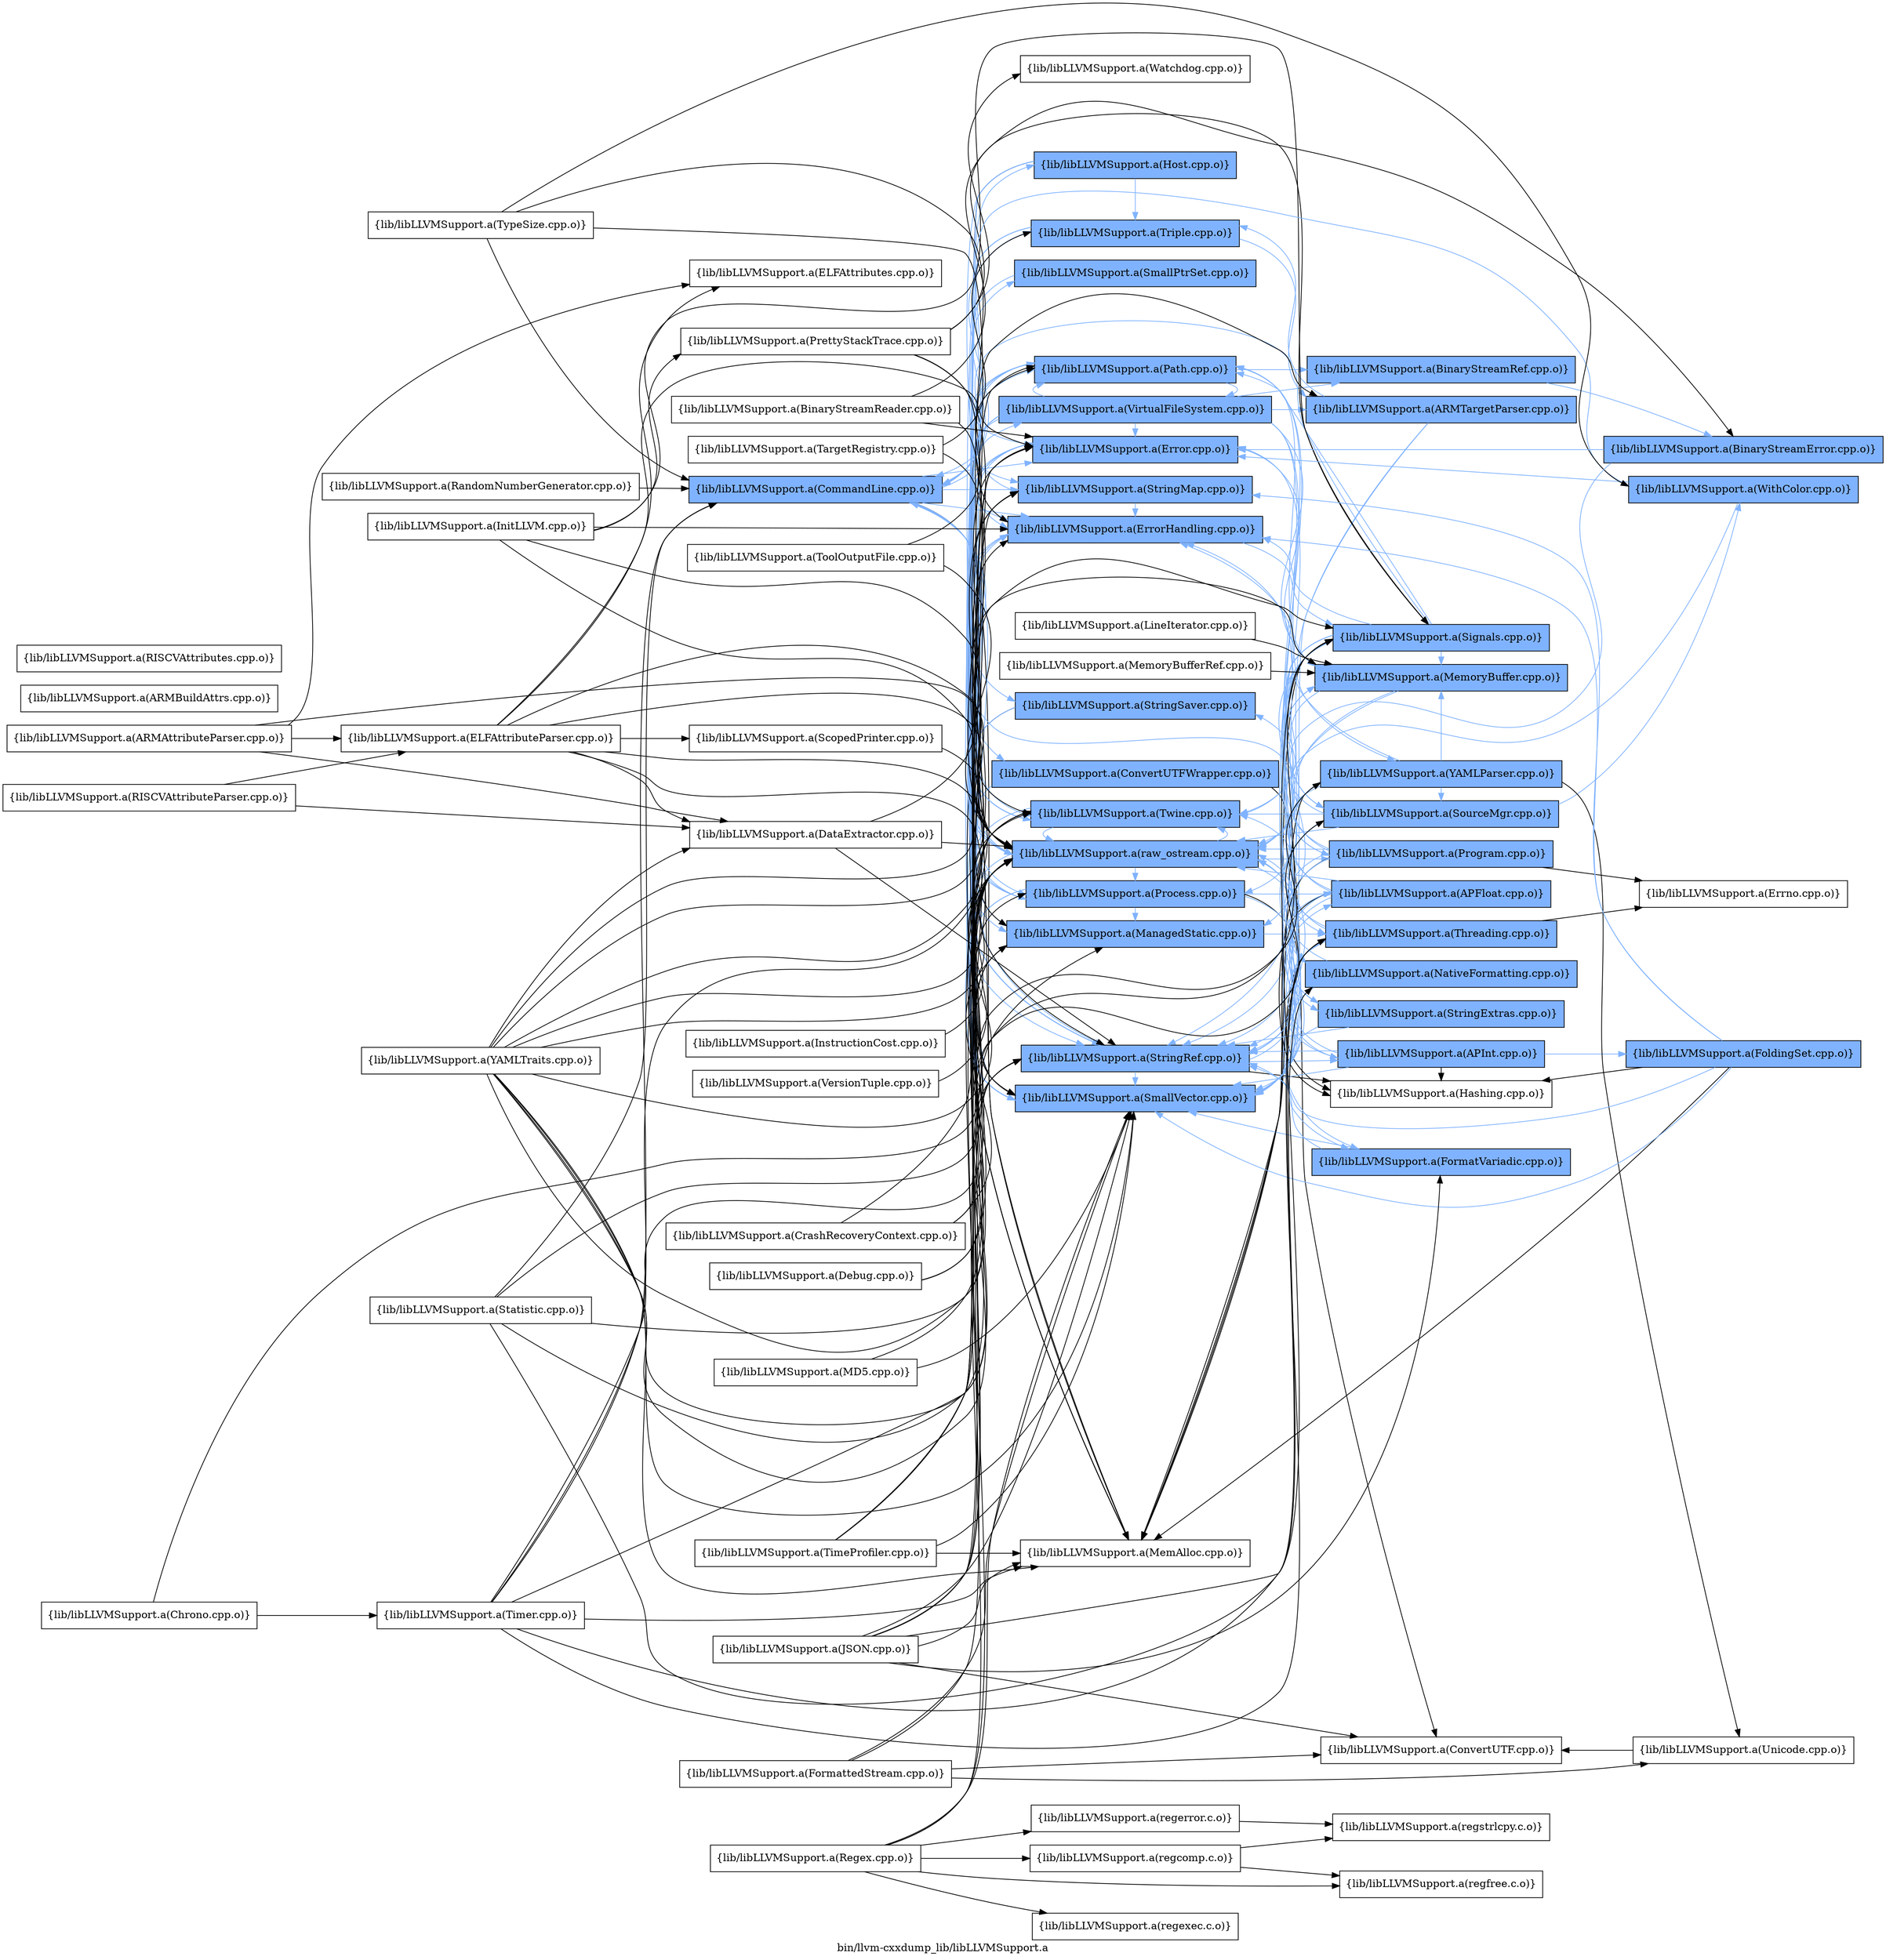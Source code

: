 digraph "bin/llvm-cxxdump_lib/libLLVMSupport.a" {
	label="bin/llvm-cxxdump_lib/libLLVMSupport.a";
	rankdir=LR;
	{ rank=same; Node0x55d2ca1a3af8;  }
	{ rank=same; Node0x55d2ca1a2f18; Node0x55d2ca1a6618; Node0x55d2ca1a5a38; Node0x55d2ca19edc8; Node0x55d2ca19e5f8; Node0x55d2ca1a0538; Node0x55d2ca1a4db8; Node0x55d2ca1a2c48; Node0x55d2ca1a38c8; Node0x55d2ca1a2608; Node0x55d2ca19fb38; Node0x55d2ca1a72e8; Node0x55d2ca1a6e38; Node0x55d2ca19fb88; Node0x55d2ca19f408; Node0x55d2ca19f6d8; Node0x55d2ca1a05d8;  }
	{ rank=same; Node0x55d2ca1a7338; Node0x55d2ca19f1d8; Node0x55d2ca1a5808; Node0x55d2ca1a1988; Node0x55d2ca1a2018; Node0x55d2ca1a0718; Node0x55d2ca19ffe8; Node0x55d2ca1a4818; Node0x55d2ca19df18; Node0x55d2ca1a32d8; Node0x55d2ca19de78; Node0x55d2ca19fe08; Node0x55d2ca1a2838; Node0x55d2ca19ed28; Node0x55d2ca19e788;  }
	{ rank=same; Node0x55d2ca1a3af8;  }
	{ rank=same; Node0x55d2ca1a2f18; Node0x55d2ca1a6618; Node0x55d2ca1a5a38; Node0x55d2ca19edc8; Node0x55d2ca19e5f8; Node0x55d2ca1a0538; Node0x55d2ca1a4db8; Node0x55d2ca1a2c48; Node0x55d2ca1a38c8; Node0x55d2ca1a2608; Node0x55d2ca19fb38; Node0x55d2ca1a72e8; Node0x55d2ca1a6e38; Node0x55d2ca19fb88; Node0x55d2ca19f408; Node0x55d2ca19f6d8; Node0x55d2ca1a05d8;  }
	{ rank=same; Node0x55d2ca1a7338; Node0x55d2ca19f1d8; Node0x55d2ca1a5808; Node0x55d2ca1a1988; Node0x55d2ca1a2018; Node0x55d2ca1a0718; Node0x55d2ca19ffe8; Node0x55d2ca1a4818; Node0x55d2ca19df18; Node0x55d2ca1a32d8; Node0x55d2ca19de78; Node0x55d2ca19fe08; Node0x55d2ca1a2838; Node0x55d2ca19ed28; Node0x55d2ca19e788;  }

	Node0x55d2ca1a3af8 [shape=record,shape=box,group=1,style=filled,fillcolor="0.600000 0.5 1",label="{lib/libLLVMSupport.a(CommandLine.cpp.o)}"];
	Node0x55d2ca1a3af8 -> Node0x55d2ca1a2f18[color="0.600000 0.5 1"];
	Node0x55d2ca1a3af8 -> Node0x55d2ca1a6618[color="0.600000 0.5 1"];
	Node0x55d2ca1a3af8 -> Node0x55d2ca1a5a38[color="0.600000 0.5 1"];
	Node0x55d2ca1a3af8 -> Node0x55d2ca19edc8[color="0.600000 0.5 1"];
	Node0x55d2ca1a3af8 -> Node0x55d2ca19e5f8;
	Node0x55d2ca1a3af8 -> Node0x55d2ca1a0538[color="0.600000 0.5 1"];
	Node0x55d2ca1a3af8 -> Node0x55d2ca1a4db8[color="0.600000 0.5 1"];
	Node0x55d2ca1a3af8 -> Node0x55d2ca1a2c48[color="0.600000 0.5 1"];
	Node0x55d2ca1a3af8 -> Node0x55d2ca1a38c8[color="0.600000 0.5 1"];
	Node0x55d2ca1a3af8 -> Node0x55d2ca1a2608[color="0.600000 0.5 1"];
	Node0x55d2ca1a3af8 -> Node0x55d2ca19fb38[color="0.600000 0.5 1"];
	Node0x55d2ca1a3af8 -> Node0x55d2ca1a72e8[color="0.600000 0.5 1"];
	Node0x55d2ca1a3af8 -> Node0x55d2ca1a6e38[color="0.600000 0.5 1"];
	Node0x55d2ca1a3af8 -> Node0x55d2ca19fb88[color="0.600000 0.5 1"];
	Node0x55d2ca1a3af8 -> Node0x55d2ca19f408[color="0.600000 0.5 1"];
	Node0x55d2ca1a3af8 -> Node0x55d2ca19f6d8[color="0.600000 0.5 1"];
	Node0x55d2ca1a3af8 -> Node0x55d2ca1a05d8[color="0.600000 0.5 1"];
	Node0x55d2ca1a6618 [shape=record,shape=box,group=1,style=filled,fillcolor="0.600000 0.5 1",label="{lib/libLLVMSupport.a(Error.cpp.o)}"];
	Node0x55d2ca1a6618 -> Node0x55d2ca1a5a38[color="0.600000 0.5 1"];
	Node0x55d2ca1a6618 -> Node0x55d2ca19edc8[color="0.600000 0.5 1"];
	Node0x55d2ca1a6618 -> Node0x55d2ca1a4db8[color="0.600000 0.5 1"];
	Node0x55d2ca1a6618 -> Node0x55d2ca1a72e8[color="0.600000 0.5 1"];
	Node0x55d2ca1a6618 -> Node0x55d2ca19fb88[color="0.600000 0.5 1"];
	Node0x55d2ca19f688 [shape=record,shape=box,group=0,label="{lib/libLLVMSupport.a(InitLLVM.cpp.o)}"];
	Node0x55d2ca19f688 -> Node0x55d2ca1a5a38;
	Node0x55d2ca19f688 -> Node0x55d2ca19edc8;
	Node0x55d2ca19f688 -> Node0x55d2ca19e5f8;
	Node0x55d2ca19f688 -> Node0x55d2ca1a22e8;
	Node0x55d2ca19f688 -> Node0x55d2ca19f1d8;
	Node0x55d2ca1a4db8 [shape=record,shape=box,group=1,style=filled,fillcolor="0.600000 0.5 1",label="{lib/libLLVMSupport.a(SmallVector.cpp.o)}"];
	Node0x55d2ca1a4db8 -> Node0x55d2ca1a5a38[color="0.600000 0.5 1"];
	Node0x55d2ca1a2608 [shape=record,shape=box,group=1,style=filled,fillcolor="0.600000 0.5 1",label="{lib/libLLVMSupport.a(StringRef.cpp.o)}"];
	Node0x55d2ca1a2608 -> Node0x55d2ca1a6618[color="0.600000 0.5 1"];
	Node0x55d2ca1a2608 -> Node0x55d2ca1a4db8[color="0.600000 0.5 1"];
	Node0x55d2ca1a2608 -> Node0x55d2ca1a1988[color="0.600000 0.5 1"];
	Node0x55d2ca1a2608 -> Node0x55d2ca1a2018[color="0.600000 0.5 1"];
	Node0x55d2ca1a2608 -> Node0x55d2ca1a0718;
	Node0x55d2ca19e698 [shape=record,shape=box,group=1,style=filled,fillcolor="0.600000 0.5 1",label="{lib/libLLVMSupport.a(WithColor.cpp.o)}"];
	Node0x55d2ca19e698 -> Node0x55d2ca1a3af8[color="0.600000 0.5 1"];
	Node0x55d2ca19e698 -> Node0x55d2ca1a6618[color="0.600000 0.5 1"];
	Node0x55d2ca19e698 -> Node0x55d2ca19fb88[color="0.600000 0.5 1"];
	Node0x55d2ca19fb88 [shape=record,shape=box,group=1,style=filled,fillcolor="0.600000 0.5 1",label="{lib/libLLVMSupport.a(raw_ostream.cpp.o)}"];
	Node0x55d2ca19fb88 -> Node0x55d2ca1a6618[color="0.600000 0.5 1"];
	Node0x55d2ca19fb88 -> Node0x55d2ca1a5a38[color="0.600000 0.5 1"];
	Node0x55d2ca19fb88 -> Node0x55d2ca19fe08[color="0.600000 0.5 1"];
	Node0x55d2ca19fb88 -> Node0x55d2ca1a2838[color="0.600000 0.5 1"];
	Node0x55d2ca19fb88 -> Node0x55d2ca1a4db8[color="0.600000 0.5 1"];
	Node0x55d2ca19fb88 -> Node0x55d2ca1a72e8[color="0.600000 0.5 1"];
	Node0x55d2ca19fb88 -> Node0x55d2ca19f6d8[color="0.600000 0.5 1"];
	Node0x55d2ca19fb88 -> Node0x55d2ca1a05d8[color="0.600000 0.5 1"];
	Node0x55d2ca19fb88 -> Node0x55d2ca19ed28[color="0.600000 0.5 1"];
	Node0x55d2ca19fef8 [shape=record,shape=box,group=0,label="{lib/libLLVMSupport.a(TargetRegistry.cpp.o)}"];
	Node0x55d2ca19fef8 -> Node0x55d2ca19fb38;
	Node0x55d2ca19fef8 -> Node0x55d2ca19fb88;
	Node0x55d2ca19df18 [shape=record,shape=box,group=1,style=filled,fillcolor="0.600000 0.5 1",label="{lib/libLLVMSupport.a(MemoryBuffer.cpp.o)}"];
	Node0x55d2ca19df18 -> Node0x55d2ca1a6618[color="0.600000 0.5 1"];
	Node0x55d2ca19df18 -> Node0x55d2ca1a4db8[color="0.600000 0.5 1"];
	Node0x55d2ca19df18 -> Node0x55d2ca1a72e8[color="0.600000 0.5 1"];
	Node0x55d2ca19df18 -> Node0x55d2ca19f6d8[color="0.600000 0.5 1"];
	Node0x55d2ca19df18 -> Node0x55d2ca1a05d8[color="0.600000 0.5 1"];
	Node0x55d2ca19df18 -> Node0x55d2ca19ed28[color="0.600000 0.5 1"];
	Node0x55d2ca1a72e8 [shape=record,shape=box,group=1,style=filled,fillcolor="0.600000 0.5 1",label="{lib/libLLVMSupport.a(Twine.cpp.o)}"];
	Node0x55d2ca1a72e8 -> Node0x55d2ca1a4db8[color="0.600000 0.5 1"];
	Node0x55d2ca1a72e8 -> Node0x55d2ca19fb88[color="0.600000 0.5 1"];
	Node0x55d2ca19f6d8 [shape=record,shape=box,group=1,style=filled,fillcolor="0.600000 0.5 1",label="{lib/libLLVMSupport.a(Path.cpp.o)}"];
	Node0x55d2ca19f6d8 -> Node0x55d2ca1a4818[color="0.600000 0.5 1"];
	Node0x55d2ca19f6d8 -> Node0x55d2ca1a6618[color="0.600000 0.5 1"];
	Node0x55d2ca19f6d8 -> Node0x55d2ca1a4db8[color="0.600000 0.5 1"];
	Node0x55d2ca19f6d8 -> Node0x55d2ca1a2608[color="0.600000 0.5 1"];
	Node0x55d2ca19f6d8 -> Node0x55d2ca1a72e8[color="0.600000 0.5 1"];
	Node0x55d2ca19f6d8 -> Node0x55d2ca1a6e38[color="0.600000 0.5 1"];
	Node0x55d2ca19f6d8 -> Node0x55d2ca1a05d8[color="0.600000 0.5 1"];
	Node0x55d2ca19edc8 [shape=record,shape=box,group=1,style=filled,fillcolor="0.600000 0.5 1",label="{lib/libLLVMSupport.a(ManagedStatic.cpp.o)}"];
	Node0x55d2ca19edc8 -> Node0x55d2ca1a5808[color="0.600000 0.5 1"];
	Node0x55d2ca1a5a38 [shape=record,shape=box,group=1,style=filled,fillcolor="0.600000 0.5 1",label="{lib/libLLVMSupport.a(ErrorHandling.cpp.o)}"];
	Node0x55d2ca1a5a38 -> Node0x55d2ca1a72e8[color="0.600000 0.5 1"];
	Node0x55d2ca1a5a38 -> Node0x55d2ca19fb88[color="0.600000 0.5 1"];
	Node0x55d2ca1a5a38 -> Node0x55d2ca19f1d8[color="0.600000 0.5 1"];
	Node0x55d2ca19fb38 [shape=record,shape=box,group=1,style=filled,fillcolor="0.600000 0.5 1",label="{lib/libLLVMSupport.a(Triple.cpp.o)}"];
	Node0x55d2ca19fb38 -> Node0x55d2ca1a4db8[color="0.600000 0.5 1"];
	Node0x55d2ca19fb38 -> Node0x55d2ca1a2608[color="0.600000 0.5 1"];
	Node0x55d2ca19fb38 -> Node0x55d2ca19ffe8[color="0.600000 0.5 1"];
	Node0x55d2ca19fb38 -> Node0x55d2ca1a72e8[color="0.600000 0.5 1"];
	Node0x55d2ca1a77e8 [shape=record,shape=box,group=0,label="{lib/libLLVMSupport.a(DataExtractor.cpp.o)}"];
	Node0x55d2ca1a77e8 -> Node0x55d2ca1a6618;
	Node0x55d2ca1a77e8 -> Node0x55d2ca1a2608;
	Node0x55d2ca1a77e8 -> Node0x55d2ca19fb88;
	Node0x55d2ca19f408 [shape=record,shape=box,group=1,style=filled,fillcolor="0.600000 0.5 1",label="{lib/libLLVMSupport.a(Host.cpp.o)}"];
	Node0x55d2ca19f408 -> Node0x55d2ca19e5f8;
	Node0x55d2ca19f408 -> Node0x55d2ca1a2c48[color="0.600000 0.5 1"];
	Node0x55d2ca19f408 -> Node0x55d2ca1a2608[color="0.600000 0.5 1"];
	Node0x55d2ca19f408 -> Node0x55d2ca19fb38[color="0.600000 0.5 1"];
	Node0x55d2ca19f408 -> Node0x55d2ca19fb88[color="0.600000 0.5 1"];
	Node0x55d2ca19e5f8 [shape=record,shape=box,group=0,label="{lib/libLLVMSupport.a(MemAlloc.cpp.o)}"];
	Node0x55d2ca1a0538 [shape=record,shape=box,group=1,style=filled,fillcolor="0.600000 0.5 1",label="{lib/libLLVMSupport.a(SmallPtrSet.cpp.o)}"];
	Node0x55d2ca1a0538 -> Node0x55d2ca1a5a38[color="0.600000 0.5 1"];
	Node0x55d2ca1a38c8 [shape=record,shape=box,group=1,style=filled,fillcolor="0.600000 0.5 1",label="{lib/libLLVMSupport.a(StringSaver.cpp.o)}"];
	Node0x55d2ca1a38c8 -> Node0x55d2ca19e5f8;
	Node0x55d2ca1a38c8 -> Node0x55d2ca1a4db8[color="0.600000 0.5 1"];
	Node0x55d2ca1a38c8 -> Node0x55d2ca1a2608[color="0.600000 0.5 1"];
	Node0x55d2ca1a7a18 [shape=record,shape=box,group=0,label="{lib/libLLVMSupport.a(TypeSize.cpp.o)}"];
	Node0x55d2ca1a7a18 -> Node0x55d2ca1a3af8;
	Node0x55d2ca1a7a18 -> Node0x55d2ca1a5a38;
	Node0x55d2ca1a7a18 -> Node0x55d2ca19e698;
	Node0x55d2ca1a7a18 -> Node0x55d2ca19fb88;
	Node0x55d2ca1a32d8 [shape=record,shape=box,group=1,style=filled,fillcolor="0.600000 0.5 1",label="{lib/libLLVMSupport.a(SourceMgr.cpp.o)}"];
	Node0x55d2ca1a32d8 -> Node0x55d2ca19df18[color="0.600000 0.5 1"];
	Node0x55d2ca1a32d8 -> Node0x55d2ca1a4db8[color="0.600000 0.5 1"];
	Node0x55d2ca1a32d8 -> Node0x55d2ca1a2608[color="0.600000 0.5 1"];
	Node0x55d2ca1a32d8 -> Node0x55d2ca1a72e8[color="0.600000 0.5 1"];
	Node0x55d2ca1a32d8 -> Node0x55d2ca19e698[color="0.600000 0.5 1"];
	Node0x55d2ca1a32d8 -> Node0x55d2ca19fb88[color="0.600000 0.5 1"];
	Node0x55d2ca1a32d8 -> Node0x55d2ca19f6d8[color="0.600000 0.5 1"];
	Node0x55d2ca1a2748 [shape=record,shape=box,group=0,label="{lib/libLLVMSupport.a(ARMBuildAttrs.cpp.o)}"];
	Node0x55d2ca1a2518 [shape=record,shape=box,group=0,label="{lib/libLLVMSupport.a(ARMAttributeParser.cpp.o)}"];
	Node0x55d2ca1a2518 -> Node0x55d2ca1a77e8;
	Node0x55d2ca1a2518 -> Node0x55d2ca1a6b68;
	Node0x55d2ca1a2518 -> Node0x55d2ca1a5ee8;
	Node0x55d2ca1a2518 -> Node0x55d2ca19fb88;
	Node0x55d2ca1a6b68 [shape=record,shape=box,group=0,label="{lib/libLLVMSupport.a(ELFAttributeParser.cpp.o)}"];
	Node0x55d2ca1a6b68 -> Node0x55d2ca1a77e8;
	Node0x55d2ca1a6b68 -> Node0x55d2ca1a5ee8;
	Node0x55d2ca1a6b68 -> Node0x55d2ca1a6618;
	Node0x55d2ca1a6b68 -> Node0x55d2ca1a0c68;
	Node0x55d2ca1a6b68 -> Node0x55d2ca1a4db8;
	Node0x55d2ca1a6b68 -> Node0x55d2ca1a2608;
	Node0x55d2ca1a6b68 -> Node0x55d2ca1a72e8;
	Node0x55d2ca1a6b68 -> Node0x55d2ca19fb88;
	Node0x55d2ca1a1b68 [shape=record,shape=box,group=0,label="{lib/libLLVMSupport.a(RISCVAttributes.cpp.o)}"];
	Node0x55d2ca1a13e8 [shape=record,shape=box,group=0,label="{lib/libLLVMSupport.a(RISCVAttributeParser.cpp.o)}"];
	Node0x55d2ca1a13e8 -> Node0x55d2ca1a77e8;
	Node0x55d2ca1a13e8 -> Node0x55d2ca1a6b68;
	Node0x55d2ca1a2c48 [shape=record,shape=box,group=1,style=filled,fillcolor="0.600000 0.5 1",label="{lib/libLLVMSupport.a(StringMap.cpp.o)}"];
	Node0x55d2ca1a2c48 -> Node0x55d2ca1a5a38[color="0.600000 0.5 1"];
	Node0x55d2ca19dd38 [shape=record,shape=box,group=1,style=filled,fillcolor="0.600000 0.5 1",label="{lib/libLLVMSupport.a(BinaryStreamError.cpp.o)}"];
	Node0x55d2ca19dd38 -> Node0x55d2ca1a6618[color="0.600000 0.5 1"];
	Node0x55d2ca19dd38 -> Node0x55d2ca19fb88[color="0.600000 0.5 1"];
	Node0x55d2ca19fe08 [shape=record,shape=box,group=1,style=filled,fillcolor="0.600000 0.5 1",label="{lib/libLLVMSupport.a(FormatVariadic.cpp.o)}"];
	Node0x55d2ca19fe08 -> Node0x55d2ca1a4db8[color="0.600000 0.5 1"];
	Node0x55d2ca19fe08 -> Node0x55d2ca1a2608[color="0.600000 0.5 1"];
	Node0x55d2ca1a2838 [shape=record,shape=box,group=1,style=filled,fillcolor="0.600000 0.5 1",label="{lib/libLLVMSupport.a(NativeFormatting.cpp.o)}"];
	Node0x55d2ca1a2838 -> Node0x55d2ca1a4db8[color="0.600000 0.5 1"];
	Node0x55d2ca1a2838 -> Node0x55d2ca19fb88[color="0.600000 0.5 1"];
	Node0x55d2ca1a5ee8 [shape=record,shape=box,group=0,label="{lib/libLLVMSupport.a(ELFAttributes.cpp.o)}"];
	Node0x55d2ca1a4188 [shape=record,shape=box,group=0,label="{lib/libLLVMSupport.a(BinaryStreamReader.cpp.o)}"];
	Node0x55d2ca1a4188 -> Node0x55d2ca19dd38;
	Node0x55d2ca1a4188 -> Node0x55d2ca1a6618;
	Node0x55d2ca1a4188 -> Node0x55d2ca1a4db8;
	Node0x55d2ca1a4818 [shape=record,shape=box,group=1,style=filled,fillcolor="0.600000 0.5 1",label="{lib/libLLVMSupport.a(BinaryStreamRef.cpp.o)}"];
	Node0x55d2ca1a4818 -> Node0x55d2ca19dd38[color="0.600000 0.5 1"];
	Node0x55d2ca1a2f18 [shape=record,shape=box,group=1,style=filled,fillcolor="0.600000 0.5 1",label="{lib/libLLVMSupport.a(ConvertUTFWrapper.cpp.o)}"];
	Node0x55d2ca1a2f18 -> Node0x55d2ca1a7338;
	Node0x55d2ca1a2f18 -> Node0x55d2ca1a4db8[color="0.600000 0.5 1"];
	Node0x55d2ca1a6e38 [shape=record,shape=box,group=1,style=filled,fillcolor="0.600000 0.5 1",label="{lib/libLLVMSupport.a(VirtualFileSystem.cpp.o)}"];
	Node0x55d2ca1a6e38 -> Node0x55d2ca1a4818[color="0.600000 0.5 1"];
	Node0x55d2ca1a6e38 -> Node0x55d2ca1a3af8[color="0.600000 0.5 1"];
	Node0x55d2ca1a6e38 -> Node0x55d2ca1a6618[color="0.600000 0.5 1"];
	Node0x55d2ca1a6e38 -> Node0x55d2ca19e5f8;
	Node0x55d2ca1a6e38 -> Node0x55d2ca19df18[color="0.600000 0.5 1"];
	Node0x55d2ca1a6e38 -> Node0x55d2ca1a4db8[color="0.600000 0.5 1"];
	Node0x55d2ca1a6e38 -> Node0x55d2ca1a32d8[color="0.600000 0.5 1"];
	Node0x55d2ca1a6e38 -> Node0x55d2ca1a2c48[color="0.600000 0.5 1"];
	Node0x55d2ca1a6e38 -> Node0x55d2ca1a2608[color="0.600000 0.5 1"];
	Node0x55d2ca1a6e38 -> Node0x55d2ca19ffe8[color="0.600000 0.5 1"];
	Node0x55d2ca1a6e38 -> Node0x55d2ca1a72e8[color="0.600000 0.5 1"];
	Node0x55d2ca1a6e38 -> Node0x55d2ca19de78[color="0.600000 0.5 1"];
	Node0x55d2ca1a6e38 -> Node0x55d2ca19fb88[color="0.600000 0.5 1"];
	Node0x55d2ca1a6e38 -> Node0x55d2ca19f6d8[color="0.600000 0.5 1"];
	Node0x55d2ca1a05d8 [shape=record,shape=box,group=1,style=filled,fillcolor="0.600000 0.5 1",label="{lib/libLLVMSupport.a(Process.cpp.o)}"];
	Node0x55d2ca1a05d8 -> Node0x55d2ca1a6618[color="0.600000 0.5 1"];
	Node0x55d2ca1a05d8 -> Node0x55d2ca19edc8[color="0.600000 0.5 1"];
	Node0x55d2ca1a05d8 -> Node0x55d2ca1a4db8[color="0.600000 0.5 1"];
	Node0x55d2ca1a05d8 -> Node0x55d2ca1a2608[color="0.600000 0.5 1"];
	Node0x55d2ca1a05d8 -> Node0x55d2ca1a1988[color="0.600000 0.5 1"];
	Node0x55d2ca1a05d8 -> Node0x55d2ca1a0718;
	Node0x55d2ca1a05d8 -> Node0x55d2ca19f6d8[color="0.600000 0.5 1"];
	Node0x55d2ca1a05d8 -> Node0x55d2ca19e788[color="0.600000 0.5 1"];
	Node0x55d2ca1a7338 [shape=record,shape=box,group=0,label="{lib/libLLVMSupport.a(ConvertUTF.cpp.o)}"];
	Node0x55d2ca1a0c68 [shape=record,shape=box,group=0,label="{lib/libLLVMSupport.a(ScopedPrinter.cpp.o)}"];
	Node0x55d2ca1a0c68 -> Node0x55d2ca19fb88;
	Node0x55d2ca19f1d8 [shape=record,shape=box,group=1,style=filled,fillcolor="0.600000 0.5 1",label="{lib/libLLVMSupport.a(Signals.cpp.o)}"];
	Node0x55d2ca19f1d8 -> Node0x55d2ca1a3af8[color="0.600000 0.5 1"];
	Node0x55d2ca19f1d8 -> Node0x55d2ca1a5a38[color="0.600000 0.5 1"];
	Node0x55d2ca19f1d8 -> Node0x55d2ca19fe08[color="0.600000 0.5 1"];
	Node0x55d2ca19f1d8 -> Node0x55d2ca19edc8[color="0.600000 0.5 1"];
	Node0x55d2ca19f1d8 -> Node0x55d2ca19e5f8;
	Node0x55d2ca19f1d8 -> Node0x55d2ca19df18[color="0.600000 0.5 1"];
	Node0x55d2ca19f1d8 -> Node0x55d2ca1a2838[color="0.600000 0.5 1"];
	Node0x55d2ca19f1d8 -> Node0x55d2ca1a4db8[color="0.600000 0.5 1"];
	Node0x55d2ca19f1d8 -> Node0x55d2ca1a2608[color="0.600000 0.5 1"];
	Node0x55d2ca19f1d8 -> Node0x55d2ca1a72e8[color="0.600000 0.5 1"];
	Node0x55d2ca19f1d8 -> Node0x55d2ca19fb88[color="0.600000 0.5 1"];
	Node0x55d2ca19f1d8 -> Node0x55d2ca19f6d8[color="0.600000 0.5 1"];
	Node0x55d2ca19f1d8 -> Node0x55d2ca19ed28[color="0.600000 0.5 1"];
	Node0x55d2ca19f1d8 -> Node0x55d2ca1a5808[color="0.600000 0.5 1"];
	Node0x55d2ca19fa98 [shape=record,shape=box,group=0,label="{lib/libLLVMSupport.a(Debug.cpp.o)}"];
	Node0x55d2ca19fa98 -> Node0x55d2ca19edc8;
	Node0x55d2ca19fa98 -> Node0x55d2ca19fb88;
	Node0x55d2ca1a22e8 [shape=record,shape=box,group=0,label="{lib/libLLVMSupport.a(PrettyStackTrace.cpp.o)}"];
	Node0x55d2ca1a22e8 -> Node0x55d2ca1a4db8;
	Node0x55d2ca1a22e8 -> Node0x55d2ca19fb88;
	Node0x55d2ca1a22e8 -> Node0x55d2ca19f1d8;
	Node0x55d2ca1a22e8 -> Node0x55d2ca1a6488;
	Node0x55d2ca1a5808 [shape=record,shape=box,group=1,style=filled,fillcolor="0.600000 0.5 1",label="{lib/libLLVMSupport.a(Threading.cpp.o)}"];
	Node0x55d2ca1a5808 -> Node0x55d2ca1a5a38[color="0.600000 0.5 1"];
	Node0x55d2ca1a5808 -> Node0x55d2ca19e5f8;
	Node0x55d2ca1a5808 -> Node0x55d2ca1a4db8[color="0.600000 0.5 1"];
	Node0x55d2ca1a5808 -> Node0x55d2ca1a2608[color="0.600000 0.5 1"];
	Node0x55d2ca1a5808 -> Node0x55d2ca1a72e8[color="0.600000 0.5 1"];
	Node0x55d2ca1a5808 -> Node0x55d2ca19e9b8;
	Node0x55d2ca19ed28 [shape=record,shape=box,group=1,style=filled,fillcolor="0.600000 0.5 1",label="{lib/libLLVMSupport.a(Program.cpp.o)}"];
	Node0x55d2ca19ed28 -> Node0x55d2ca19e5f8;
	Node0x55d2ca19ed28 -> Node0x55d2ca1a4db8[color="0.600000 0.5 1"];
	Node0x55d2ca19ed28 -> Node0x55d2ca1a38c8[color="0.600000 0.5 1"];
	Node0x55d2ca19ed28 -> Node0x55d2ca1a2608[color="0.600000 0.5 1"];
	Node0x55d2ca19ed28 -> Node0x55d2ca19fb88[color="0.600000 0.5 1"];
	Node0x55d2ca19ed28 -> Node0x55d2ca19f6d8[color="0.600000 0.5 1"];
	Node0x55d2ca19ed28 -> Node0x55d2ca19e788[color="0.600000 0.5 1"];
	Node0x55d2ca19ed28 -> Node0x55d2ca19e9b8;
	Node0x55d2ca1a6488 [shape=record,shape=box,group=0,label="{lib/libLLVMSupport.a(Watchdog.cpp.o)}"];
	Node0x55d2ca1a1988 [shape=record,shape=box,group=1,style=filled,fillcolor="0.600000 0.5 1",label="{lib/libLLVMSupport.a(APFloat.cpp.o)}"];
	Node0x55d2ca1a1988 -> Node0x55d2ca1a3af8[color="0.600000 0.5 1"];
	Node0x55d2ca1a1988 -> Node0x55d2ca1a6618[color="0.600000 0.5 1"];
	Node0x55d2ca1a1988 -> Node0x55d2ca1a4db8[color="0.600000 0.5 1"];
	Node0x55d2ca1a1988 -> Node0x55d2ca1a2608[color="0.600000 0.5 1"];
	Node0x55d2ca1a1988 -> Node0x55d2ca1a2018[color="0.600000 0.5 1"];
	Node0x55d2ca1a1988 -> Node0x55d2ca1a0718;
	Node0x55d2ca1a1988 -> Node0x55d2ca19fb88[color="0.600000 0.5 1"];
	Node0x55d2ca1a2018 [shape=record,shape=box,group=1,style=filled,fillcolor="0.600000 0.5 1",label="{lib/libLLVMSupport.a(APInt.cpp.o)}"];
	Node0x55d2ca1a2018 -> Node0x55d2ca1a4db8[color="0.600000 0.5 1"];
	Node0x55d2ca1a2018 -> Node0x55d2ca1a2608[color="0.600000 0.5 1"];
	Node0x55d2ca1a2018 -> Node0x55d2ca1a1988[color="0.600000 0.5 1"];
	Node0x55d2ca1a2018 -> Node0x55d2ca1a12f8[color="0.600000 0.5 1"];
	Node0x55d2ca1a2018 -> Node0x55d2ca1a0718;
	Node0x55d2ca1a2018 -> Node0x55d2ca19fb88[color="0.600000 0.5 1"];
	Node0x55d2ca1a0718 [shape=record,shape=box,group=0,label="{lib/libLLVMSupport.a(Hashing.cpp.o)}"];
	Node0x55d2ca1a12f8 [shape=record,shape=box,group=1,style=filled,fillcolor="0.600000 0.5 1",label="{lib/libLLVMSupport.a(FoldingSet.cpp.o)}"];
	Node0x55d2ca1a12f8 -> Node0x55d2ca1a5a38[color="0.600000 0.5 1"];
	Node0x55d2ca1a12f8 -> Node0x55d2ca19e5f8;
	Node0x55d2ca1a12f8 -> Node0x55d2ca1a4db8[color="0.600000 0.5 1"];
	Node0x55d2ca1a12f8 -> Node0x55d2ca1a2c48[color="0.600000 0.5 1"];
	Node0x55d2ca1a12f8 -> Node0x55d2ca1a2608[color="0.600000 0.5 1"];
	Node0x55d2ca1a12f8 -> Node0x55d2ca1a0718;
	Node0x55d2ca19ffe8 [shape=record,shape=box,group=1,style=filled,fillcolor="0.600000 0.5 1",label="{lib/libLLVMSupport.a(ARMTargetParser.cpp.o)}"];
	Node0x55d2ca19ffe8 -> Node0x55d2ca1a4db8[color="0.600000 0.5 1"];
	Node0x55d2ca19ffe8 -> Node0x55d2ca1a2608[color="0.600000 0.5 1"];
	Node0x55d2ca19ffe8 -> Node0x55d2ca19fb38[color="0.600000 0.5 1"];
	Node0x55d2ca19de78 [shape=record,shape=box,group=1,style=filled,fillcolor="0.600000 0.5 1",label="{lib/libLLVMSupport.a(YAMLParser.cpp.o)}"];
	Node0x55d2ca19de78 -> Node0x55d2ca1a5a38[color="0.600000 0.5 1"];
	Node0x55d2ca19de78 -> Node0x55d2ca19e5f8;
	Node0x55d2ca19de78 -> Node0x55d2ca19df18[color="0.600000 0.5 1"];
	Node0x55d2ca19de78 -> Node0x55d2ca1a4db8[color="0.600000 0.5 1"];
	Node0x55d2ca19de78 -> Node0x55d2ca1a32d8[color="0.600000 0.5 1"];
	Node0x55d2ca19de78 -> Node0x55d2ca1a2608[color="0.600000 0.5 1"];
	Node0x55d2ca19de78 -> Node0x55d2ca19e148;
	Node0x55d2ca19de78 -> Node0x55d2ca19fb88[color="0.600000 0.5 1"];
	Node0x55d2ca19e148 [shape=record,shape=box,group=0,label="{lib/libLLVMSupport.a(Unicode.cpp.o)}"];
	Node0x55d2ca19e148 -> Node0x55d2ca1a7338;
	Node0x55d2ca1a1578 [shape=record,shape=box,group=0,label="{lib/libLLVMSupport.a(MD5.cpp.o)}"];
	Node0x55d2ca1a1578 -> Node0x55d2ca1a4db8;
	Node0x55d2ca1a1578 -> Node0x55d2ca19fb88;
	Node0x55d2ca19e788 [shape=record,shape=box,group=1,style=filled,fillcolor="0.600000 0.5 1",label="{lib/libLLVMSupport.a(StringExtras.cpp.o)}"];
	Node0x55d2ca19e788 -> Node0x55d2ca1a4db8[color="0.600000 0.5 1"];
	Node0x55d2ca19e788 -> Node0x55d2ca1a2608[color="0.600000 0.5 1"];
	Node0x55d2ca19e788 -> Node0x55d2ca19fb88[color="0.600000 0.5 1"];
	Node0x55d2ca1a2428 [shape=record,shape=box,group=0,label="{lib/libLLVMSupport.a(CrashRecoveryContext.cpp.o)}"];
	Node0x55d2ca1a2428 -> Node0x55d2ca19edc8;
	Node0x55d2ca1a2428 -> Node0x55d2ca1a05d8;
	Node0x55d2ca1a2428 -> Node0x55d2ca19f1d8;
	Node0x55d2ca19e9b8 [shape=record,shape=box,group=0,label="{lib/libLLVMSupport.a(Errno.cpp.o)}"];
	Node0x55d2ca1a67f8 [shape=record,shape=box,group=0,label="{lib/libLLVMSupport.a(MemoryBufferRef.cpp.o)}"];
	Node0x55d2ca1a67f8 -> Node0x55d2ca19df18;
	Node0x55d2ca1a1258 [shape=record,shape=box,group=0,label="{lib/libLLVMSupport.a(FormattedStream.cpp.o)}"];
	Node0x55d2ca1a1258 -> Node0x55d2ca1a7338;
	Node0x55d2ca1a1258 -> Node0x55d2ca1a4db8;
	Node0x55d2ca1a1258 -> Node0x55d2ca19e148;
	Node0x55d2ca1a1258 -> Node0x55d2ca19fb88;
	Node0x55d2ca1a0d08 [shape=record,shape=box,group=0,label="{lib/libLLVMSupport.a(Regex.cpp.o)}"];
	Node0x55d2ca1a0d08 -> Node0x55d2ca1a4db8;
	Node0x55d2ca1a0d08 -> Node0x55d2ca1a2608;
	Node0x55d2ca1a0d08 -> Node0x55d2ca1a72e8;
	Node0x55d2ca1a0d08 -> Node0x55d2ca1a2248;
	Node0x55d2ca1a0d08 -> Node0x55d2ca1a1d98;
	Node0x55d2ca1a0d08 -> Node0x55d2ca19eeb8;
	Node0x55d2ca1a0d08 -> Node0x55d2ca19f908;
	Node0x55d2ca1a2248 [shape=record,shape=box,group=0,label="{lib/libLLVMSupport.a(regcomp.c.o)}"];
	Node0x55d2ca1a2248 -> Node0x55d2ca1a1ac8;
	Node0x55d2ca1a2248 -> Node0x55d2ca1a1d98;
	Node0x55d2ca1a1d98 [shape=record,shape=box,group=0,label="{lib/libLLVMSupport.a(regfree.c.o)}"];
	Node0x55d2ca19eeb8 [shape=record,shape=box,group=0,label="{lib/libLLVMSupport.a(regerror.c.o)}"];
	Node0x55d2ca19eeb8 -> Node0x55d2ca1a1ac8;
	Node0x55d2ca19f908 [shape=record,shape=box,group=0,label="{lib/libLLVMSupport.a(regexec.c.o)}"];
	Node0x55d2ca1a1ac8 [shape=record,shape=box,group=0,label="{lib/libLLVMSupport.a(regstrlcpy.c.o)}"];
	Node0x55d2ca1a7388 [shape=record,shape=box,group=0,label="{lib/libLLVMSupport.a(InstructionCost.cpp.o)}"];
	Node0x55d2ca1a7388 -> Node0x55d2ca19fb88;
	Node0x55d2ca19f228 [shape=record,shape=box,group=0,label="{lib/libLLVMSupport.a(ToolOutputFile.cpp.o)}"];
	Node0x55d2ca19f228 -> Node0x55d2ca19fb88;
	Node0x55d2ca19f228 -> Node0x55d2ca19f6d8;
	Node0x55d2ca1a06c8 [shape=record,shape=box,group=0,label="{lib/libLLVMSupport.a(RandomNumberGenerator.cpp.o)}"];
	Node0x55d2ca1a06c8 -> Node0x55d2ca1a3af8;
	Node0x55d2ca1a1ed8 [shape=record,shape=box,group=0,label="{lib/libLLVMSupport.a(Statistic.cpp.o)}"];
	Node0x55d2ca1a1ed8 -> Node0x55d2ca1a3af8;
	Node0x55d2ca1a1ed8 -> Node0x55d2ca19edc8;
	Node0x55d2ca1a1ed8 -> Node0x55d2ca19fb88;
	Node0x55d2ca1a1ed8 -> Node0x55d2ca19f1d8;
	Node0x55d2ca1a1ed8 -> Node0x55d2ca1a5808;
	Node0x55d2ca1a1848 [shape=record,shape=box,group=0,label="{lib/libLLVMSupport.a(Timer.cpp.o)}"];
	Node0x55d2ca1a1848 -> Node0x55d2ca1a3af8;
	Node0x55d2ca1a1848 -> Node0x55d2ca19edc8;
	Node0x55d2ca1a1848 -> Node0x55d2ca19e5f8;
	Node0x55d2ca1a1848 -> Node0x55d2ca1a2c48;
	Node0x55d2ca1a1848 -> Node0x55d2ca19fb88;
	Node0x55d2ca1a1848 -> Node0x55d2ca19f1d8;
	Node0x55d2ca1a1848 -> Node0x55d2ca1a5808;
	Node0x55d2ca1a45e8 [shape=record,shape=box,group=0,label="{lib/libLLVMSupport.a(TimeProfiler.cpp.o)}"];
	Node0x55d2ca1a45e8 -> Node0x55d2ca1a6618;
	Node0x55d2ca1a45e8 -> Node0x55d2ca19e5f8;
	Node0x55d2ca1a45e8 -> Node0x55d2ca1a4db8;
	Node0x55d2ca1a45e8 -> Node0x55d2ca1a2c48;
	Node0x55d2ca1a45e8 -> Node0x55d2ca1a72e8;
	Node0x55d2ca1a45e8 -> Node0x55d2ca19fb88;
	Node0x55d2ca1a45e8 -> Node0x55d2ca19f6d8;
	Node0x55d2ca1a1208 [shape=record,shape=box,group=0,label="{lib/libLLVMSupport.a(JSON.cpp.o)}"];
	Node0x55d2ca1a1208 -> Node0x55d2ca1a7338;
	Node0x55d2ca1a1208 -> Node0x55d2ca1a6618;
	Node0x55d2ca1a1208 -> Node0x55d2ca19fe08;
	Node0x55d2ca1a1208 -> Node0x55d2ca19e5f8;
	Node0x55d2ca1a1208 -> Node0x55d2ca1a2838;
	Node0x55d2ca1a1208 -> Node0x55d2ca1a4db8;
	Node0x55d2ca1a1208 -> Node0x55d2ca1a2608;
	Node0x55d2ca1a1208 -> Node0x55d2ca1a72e8;
	Node0x55d2ca1a1208 -> Node0x55d2ca19fb88;
	Node0x55d2ca1a1f78 [shape=record,shape=box,group=0,label="{lib/libLLVMSupport.a(Chrono.cpp.o)}"];
	Node0x55d2ca1a1f78 -> Node0x55d2ca19fb88;
	Node0x55d2ca1a1f78 -> Node0x55d2ca1a1848;
	Node0x55d2ca1a4b38 [shape=record,shape=box,group=0,label="{lib/libLLVMSupport.a(YAMLTraits.cpp.o)}"];
	Node0x55d2ca1a4b38 -> Node0x55d2ca1a77e8;
	Node0x55d2ca1a4b38 -> Node0x55d2ca1a5a38;
	Node0x55d2ca1a4b38 -> Node0x55d2ca19e5f8;
	Node0x55d2ca1a4b38 -> Node0x55d2ca19df18;
	Node0x55d2ca1a4b38 -> Node0x55d2ca1a4db8;
	Node0x55d2ca1a4b38 -> Node0x55d2ca1a32d8;
	Node0x55d2ca1a4b38 -> Node0x55d2ca1a2c48;
	Node0x55d2ca1a4b38 -> Node0x55d2ca1a2608;
	Node0x55d2ca1a4b38 -> Node0x55d2ca19ffe8;
	Node0x55d2ca1a4b38 -> Node0x55d2ca1a72e8;
	Node0x55d2ca1a4b38 -> Node0x55d2ca19de78;
	Node0x55d2ca1a4b38 -> Node0x55d2ca19fb88;
	Node0x55d2ca1a4958 [shape=record,shape=box,group=0,label="{lib/libLLVMSupport.a(LineIterator.cpp.o)}"];
	Node0x55d2ca1a4958 -> Node0x55d2ca19df18;
	Node0x55d2ca1a15c8 [shape=record,shape=box,group=0,label="{lib/libLLVMSupport.a(VersionTuple.cpp.o)}"];
	Node0x55d2ca1a15c8 -> Node0x55d2ca19fb88;
}
